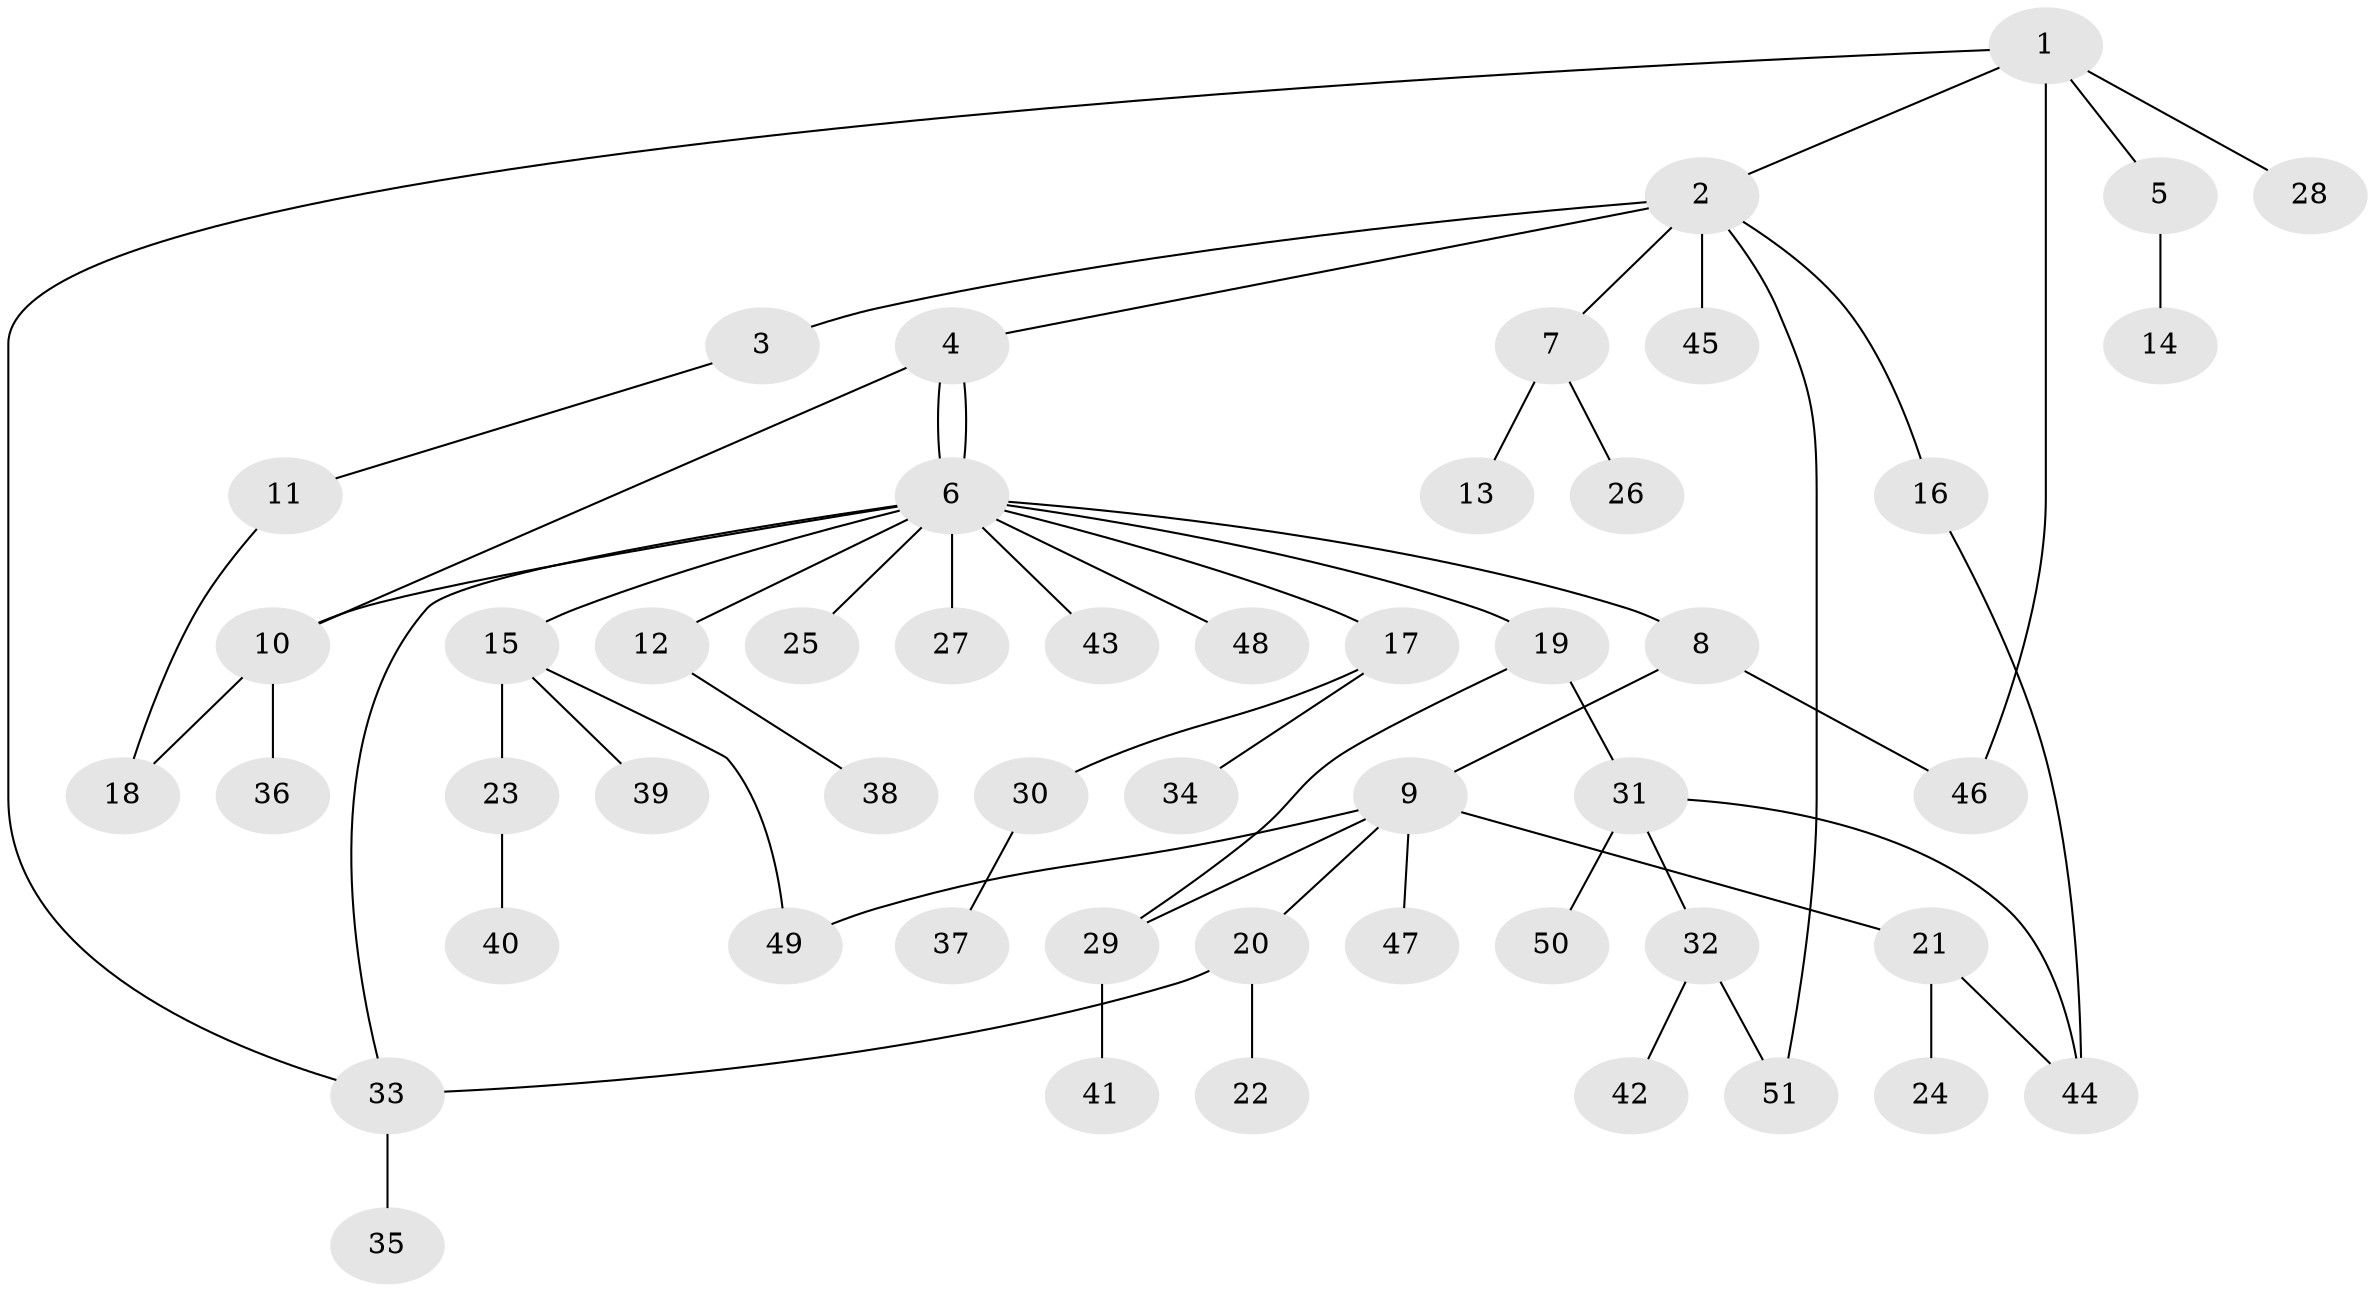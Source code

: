 // coarse degree distribution, {2: 0.2571428571428571, 1: 0.5428571428571428, 9: 0.02857142857142857, 3: 0.11428571428571428, 5: 0.02857142857142857, 15: 0.02857142857142857}
// Generated by graph-tools (version 1.1) at 2025/50/03/04/25 21:50:25]
// undirected, 51 vertices, 61 edges
graph export_dot {
graph [start="1"]
  node [color=gray90,style=filled];
  1;
  2;
  3;
  4;
  5;
  6;
  7;
  8;
  9;
  10;
  11;
  12;
  13;
  14;
  15;
  16;
  17;
  18;
  19;
  20;
  21;
  22;
  23;
  24;
  25;
  26;
  27;
  28;
  29;
  30;
  31;
  32;
  33;
  34;
  35;
  36;
  37;
  38;
  39;
  40;
  41;
  42;
  43;
  44;
  45;
  46;
  47;
  48;
  49;
  50;
  51;
  1 -- 2;
  1 -- 5;
  1 -- 28;
  1 -- 33;
  1 -- 46;
  2 -- 3;
  2 -- 4;
  2 -- 7;
  2 -- 16;
  2 -- 45;
  2 -- 51;
  3 -- 11;
  4 -- 6;
  4 -- 6;
  4 -- 10;
  5 -- 14;
  6 -- 8;
  6 -- 10;
  6 -- 12;
  6 -- 15;
  6 -- 17;
  6 -- 19;
  6 -- 25;
  6 -- 27;
  6 -- 33;
  6 -- 43;
  6 -- 48;
  7 -- 13;
  7 -- 26;
  8 -- 9;
  8 -- 46;
  9 -- 20;
  9 -- 21;
  9 -- 29;
  9 -- 47;
  9 -- 49;
  10 -- 18;
  10 -- 36;
  11 -- 18;
  12 -- 38;
  15 -- 23;
  15 -- 39;
  15 -- 49;
  16 -- 44;
  17 -- 30;
  17 -- 34;
  19 -- 29;
  19 -- 31;
  20 -- 22;
  20 -- 33;
  21 -- 24;
  21 -- 44;
  23 -- 40;
  29 -- 41;
  30 -- 37;
  31 -- 32;
  31 -- 44;
  31 -- 50;
  32 -- 42;
  32 -- 51;
  33 -- 35;
}
